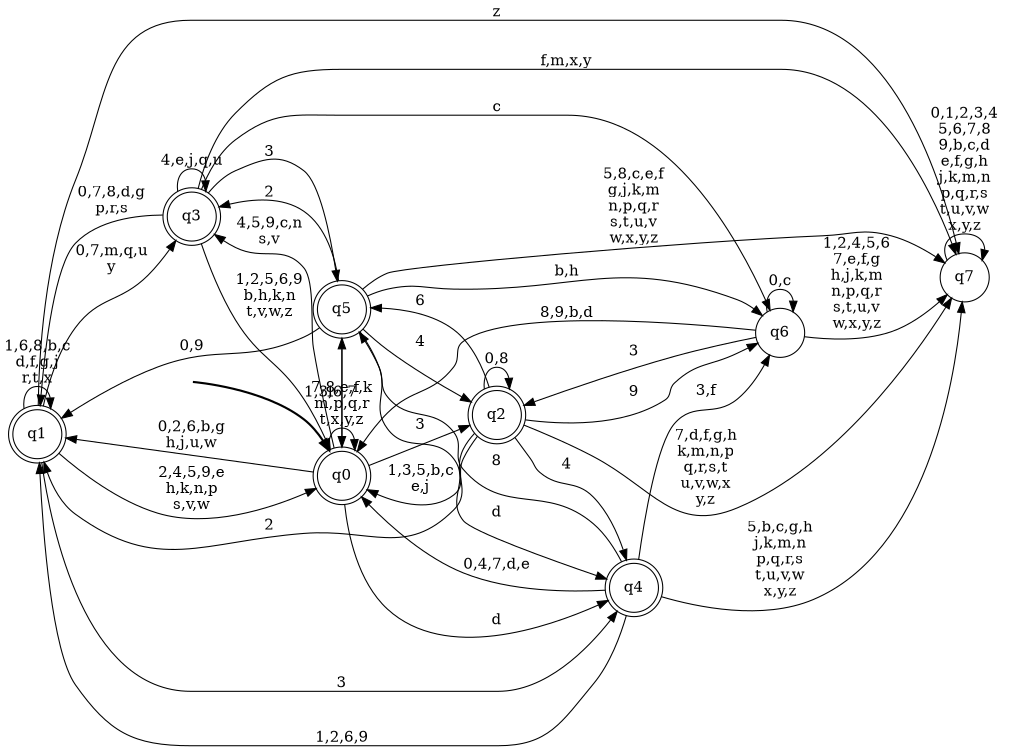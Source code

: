 digraph BlueStar {
__start0 [style = invis, shape = none, label = "", width = 0, height = 0];

rankdir=LR;
size="8,5";

s0 [style="rounded,filled", color="black", fillcolor="white" shape="doublecircle", label="q0"];
s1 [style="rounded,filled", color="black", fillcolor="white" shape="doublecircle", label="q1"];
s2 [style="rounded,filled", color="black", fillcolor="white" shape="doublecircle", label="q2"];
s3 [style="rounded,filled", color="black", fillcolor="white" shape="doublecircle", label="q3"];
s4 [style="rounded,filled", color="black", fillcolor="white" shape="doublecircle", label="q4"];
s5 [style="rounded,filled", color="black", fillcolor="white" shape="doublecircle", label="q5"];
s6 [style="filled", color="black", fillcolor="white" shape="circle", label="q6"];
s7 [style="filled", color="black", fillcolor="white" shape="circle", label="q7"];
subgraph cluster_main { 
	graph [pad=".75", ranksep="0.15", nodesep="0.15"];
	 style=invis; 
	__start0 -> s0 [penwidth=2];
}
s0 -> s0 [label="7,8,e,f,k\nm,p,q,r\nt,x,y,z"];
s0 -> s1 [label="0,2,6,b,g\nh,j,u,w"];
s0 -> s2 [label="3"];
s0 -> s3 [label="4,5,9,c,n\ns,v"];
s0 -> s4 [label="d"];
s0 -> s5 [label="1"];
s1 -> s0 [label="2,4,5,9,e\nh,k,n,p\ns,v,w"];
s1 -> s1 [label="1,6,8,b,c\nd,f,g,j\nr,t,x"];
s1 -> s3 [label="0,7,m,q,u\ny"];
s1 -> s4 [label="3"];
s1 -> s7 [label="z"];
s2 -> s0 [label="1,3,5,b,c\ne,j"];
s2 -> s1 [label="2"];
s2 -> s2 [label="0,8"];
s2 -> s4 [label="4"];
s2 -> s5 [label="6"];
s2 -> s6 [label="9"];
s2 -> s7 [label="7,d,f,g,h\nk,m,n,p\nq,r,s,t\nu,v,w,x\ny,z"];
s3 -> s0 [label="1,2,5,6,9\nb,h,k,n\nt,v,w,z"];
s3 -> s1 [label="0,7,8,d,g\np,r,s"];
s3 -> s3 [label="4,e,j,q,u"];
s3 -> s5 [label="3"];
s3 -> s6 [label="c"];
s3 -> s7 [label="f,m,x,y"];
s4 -> s0 [label="0,4,7,d,e"];
s4 -> s1 [label="1,2,6,9"];
s4 -> s5 [label="8"];
s4 -> s6 [label="3,f"];
s4 -> s7 [label="5,b,c,g,h\nj,k,m,n\np,q,r,s\nt,u,v,w\nx,y,z"];
s5 -> s0 [label="1,3,6,7"];
s5 -> s1 [label="0,9"];
s5 -> s2 [label="4"];
s5 -> s3 [label="2"];
s5 -> s4 [label="d"];
s5 -> s6 [label="b,h"];
s5 -> s7 [label="5,8,c,e,f\ng,j,k,m\nn,p,q,r\ns,t,u,v\nw,x,y,z"];
s6 -> s0 [label="8,9,b,d"];
s6 -> s2 [label="3"];
s6 -> s6 [label="0,c"];
s6 -> s7 [label="1,2,4,5,6\n7,e,f,g\nh,j,k,m\nn,p,q,r\ns,t,u,v\nw,x,y,z"];
s7 -> s7 [label="0,1,2,3,4\n5,6,7,8\n9,b,c,d\ne,f,g,h\nj,k,m,n\np,q,r,s\nt,u,v,w\nx,y,z"];

}